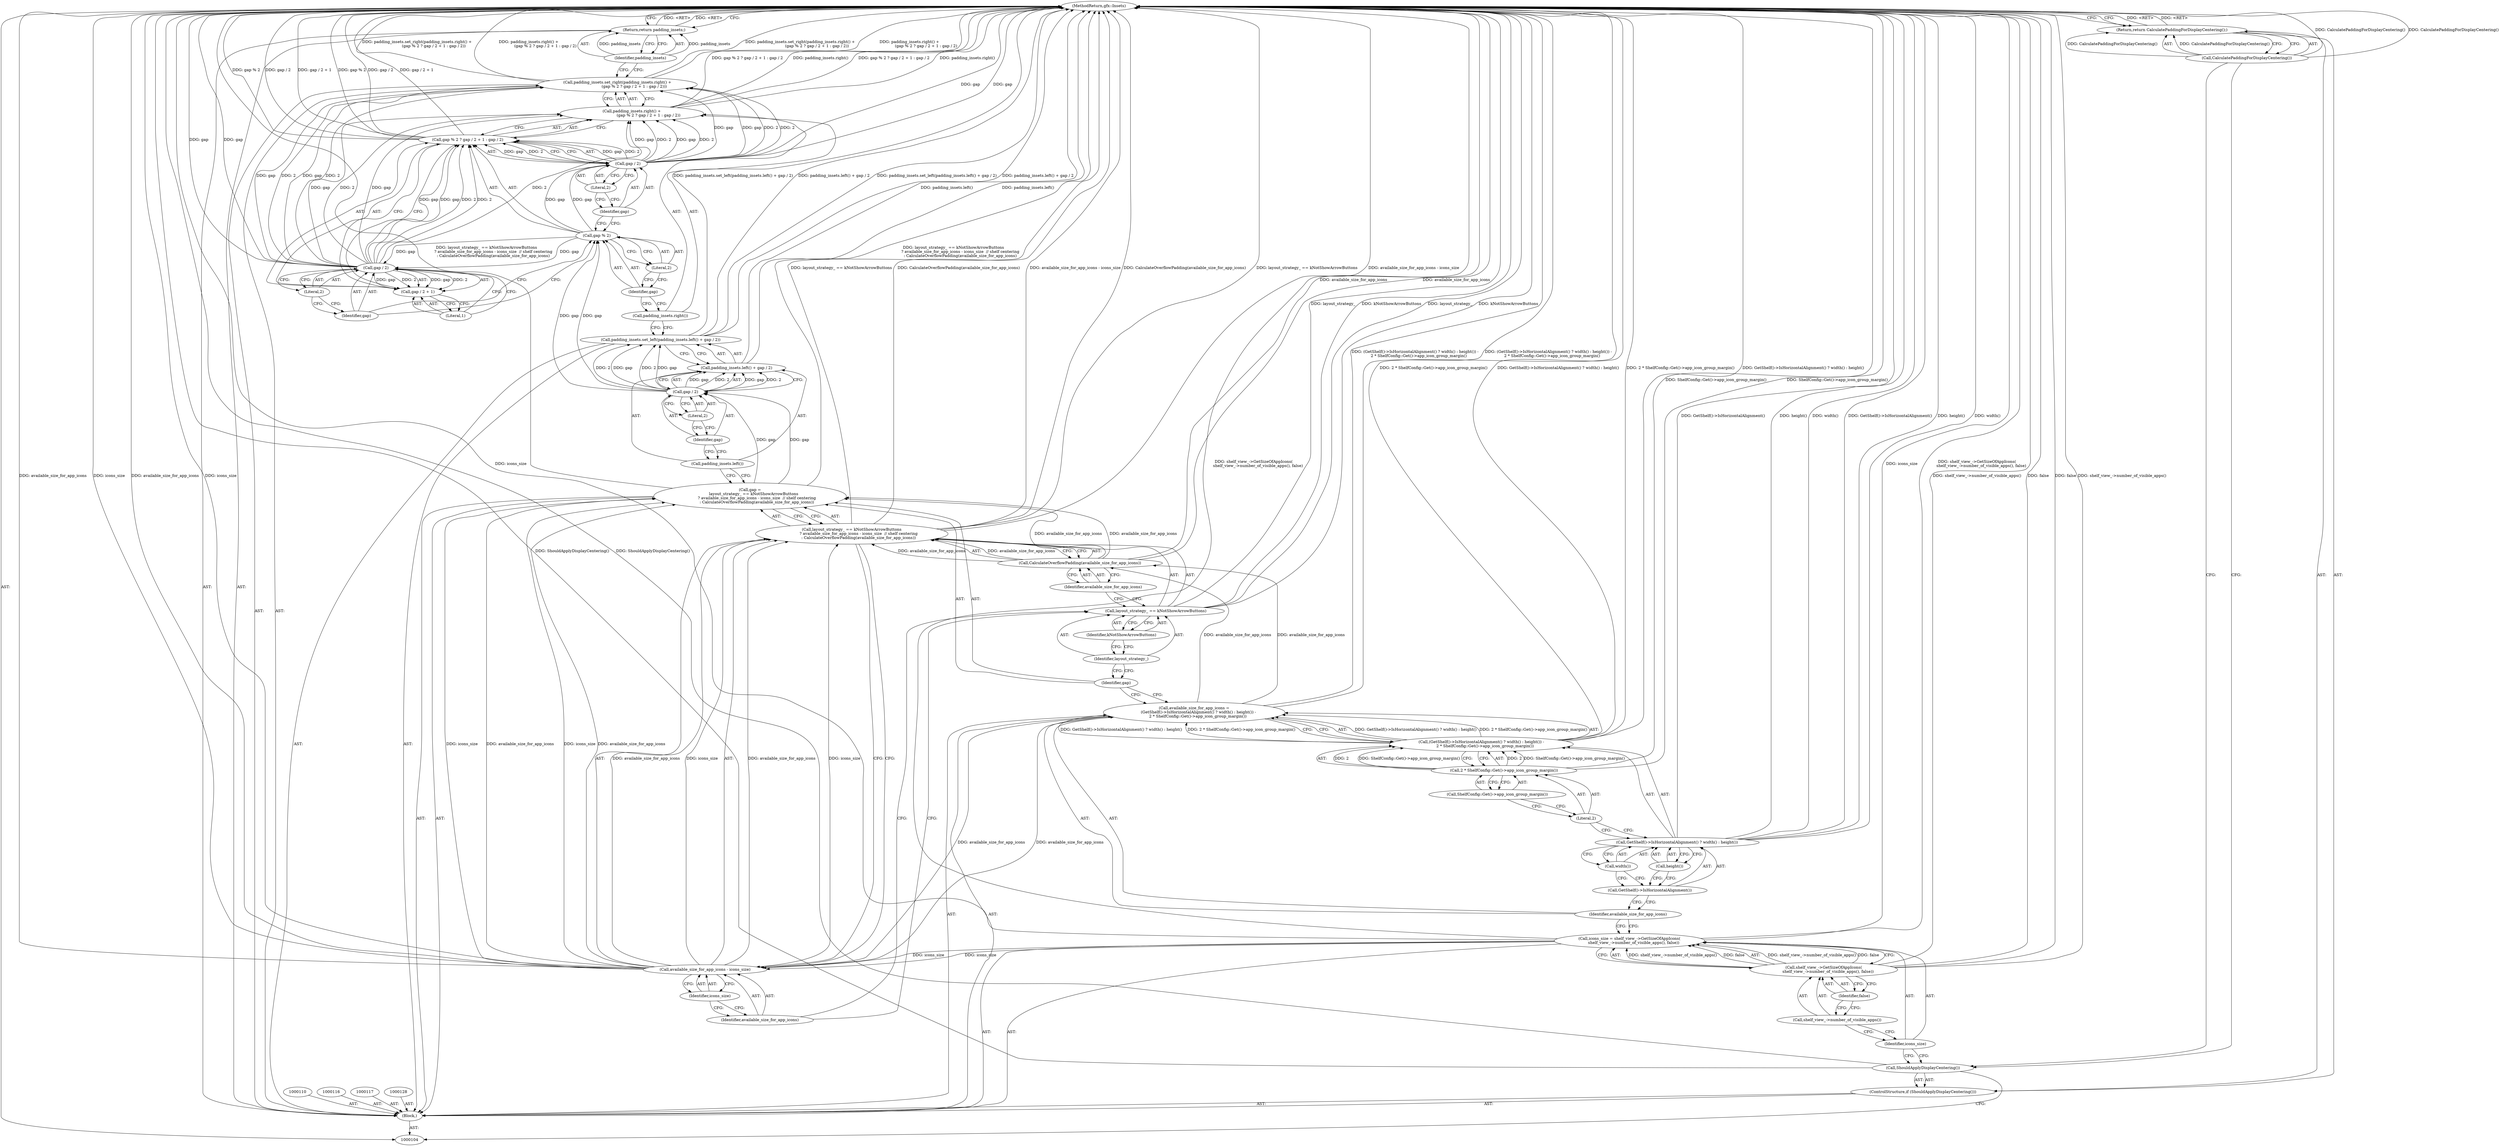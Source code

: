 digraph "1_Chrome_dfd28b1909358445e838fb0fdf3995c77a420aa8" {
"1000163" [label="(MethodReturn,gfx::Insets)"];
"1000105" [label="(Block,)"];
"1000118" [label="(Call,available_size_for_app_icons =\n       (GetShelf()->IsHorizontalAlignment() ? width() : height()) -\n      2 * ShelfConfig::Get()->app_icon_group_margin())"];
"1000119" [label="(Identifier,available_size_for_app_icons)"];
"1000123" [label="(Call,width())"];
"1000124" [label="(Call,height())"];
"1000120" [label="(Call,(GetShelf()->IsHorizontalAlignment() ? width() : height()) -\n      2 * ShelfConfig::Get()->app_icon_group_margin())"];
"1000121" [label="(Call,GetShelf()->IsHorizontalAlignment() ? width() : height())"];
"1000122" [label="(Call,GetShelf()->IsHorizontalAlignment())"];
"1000127" [label="(Call,ShelfConfig::Get()->app_icon_group_margin())"];
"1000125" [label="(Call,2 * ShelfConfig::Get()->app_icon_group_margin())"];
"1000126" [label="(Literal,2)"];
"1000129" [label="(Call,gap =\n      layout_strategy_ == kNotShowArrowButtons\n           ? available_size_for_app_icons - icons_size  // shelf centering\n           : CalculateOverflowPadding(available_size_for_app_icons))"];
"1000130" [label="(Identifier,gap)"];
"1000134" [label="(Identifier,kNotShowArrowButtons)"];
"1000131" [label="(Call,layout_strategy_ == kNotShowArrowButtons\n           ? available_size_for_app_icons - icons_size  // shelf centering\n           : CalculateOverflowPadding(available_size_for_app_icons))"];
"1000132" [label="(Call,layout_strategy_ == kNotShowArrowButtons)"];
"1000133" [label="(Identifier,layout_strategy_)"];
"1000135" [label="(Call,available_size_for_app_icons - icons_size)"];
"1000136" [label="(Identifier,available_size_for_app_icons)"];
"1000137" [label="(Identifier,icons_size)"];
"1000138" [label="(Call,CalculateOverflowPadding(available_size_for_app_icons))"];
"1000139" [label="(Identifier,available_size_for_app_icons)"];
"1000106" [label="(ControlStructure,if (ShouldApplyDisplayCentering()))"];
"1000107" [label="(Call,ShouldApplyDisplayCentering())"];
"1000140" [label="(Call,padding_insets.set_left(padding_insets.left() + gap / 2))"];
"1000141" [label="(Call,padding_insets.left() + gap / 2)"];
"1000142" [label="(Call,padding_insets.left())"];
"1000143" [label="(Call,gap / 2)"];
"1000144" [label="(Identifier,gap)"];
"1000145" [label="(Literal,2)"];
"1000146" [label="(Call,padding_insets.set_right(padding_insets.right() +\n                           (gap % 2 ? gap / 2 + 1 : gap / 2)))"];
"1000147" [label="(Call,padding_insets.right() +\n                           (gap % 2 ? gap / 2 + 1 : gap / 2))"];
"1000148" [label="(Call,padding_insets.right())"];
"1000149" [label="(Call,gap % 2 ? gap / 2 + 1 : gap / 2)"];
"1000150" [label="(Call,gap % 2)"];
"1000151" [label="(Identifier,gap)"];
"1000152" [label="(Literal,2)"];
"1000153" [label="(Call,gap / 2 + 1)"];
"1000154" [label="(Call,gap / 2)"];
"1000155" [label="(Identifier,gap)"];
"1000156" [label="(Literal,2)"];
"1000157" [label="(Literal,1)"];
"1000158" [label="(Call,gap / 2)"];
"1000159" [label="(Identifier,gap)"];
"1000160" [label="(Literal,2)"];
"1000162" [label="(Identifier,padding_insets)"];
"1000161" [label="(Return,return padding_insets;)"];
"1000109" [label="(Call,CalculatePaddingForDisplayCentering())"];
"1000108" [label="(Return,return CalculatePaddingForDisplayCentering();)"];
"1000111" [label="(Call,icons_size = shelf_view_->GetSizeOfAppIcons(\n       shelf_view_->number_of_visible_apps(), false))"];
"1000112" [label="(Identifier,icons_size)"];
"1000113" [label="(Call,shelf_view_->GetSizeOfAppIcons(\n       shelf_view_->number_of_visible_apps(), false))"];
"1000115" [label="(Identifier,false)"];
"1000114" [label="(Call,shelf_view_->number_of_visible_apps())"];
"1000163" -> "1000104"  [label="AST: "];
"1000163" -> "1000108"  [label="CFG: "];
"1000163" -> "1000161"  [label="CFG: "];
"1000161" -> "1000163"  [label="DDG: <RET>"];
"1000108" -> "1000163"  [label="DDG: <RET>"];
"1000158" -> "1000163"  [label="DDG: gap"];
"1000141" -> "1000163"  [label="DDG: padding_insets.left()"];
"1000120" -> "1000163"  [label="DDG: 2 * ShelfConfig::Get()->app_icon_group_margin()"];
"1000120" -> "1000163"  [label="DDG: GetShelf()->IsHorizontalAlignment() ? width() : height()"];
"1000107" -> "1000163"  [label="DDG: ShouldApplyDisplayCentering()"];
"1000113" -> "1000163"  [label="DDG: shelf_view_->number_of_visible_apps()"];
"1000113" -> "1000163"  [label="DDG: false"];
"1000140" -> "1000163"  [label="DDG: padding_insets.set_left(padding_insets.left() + gap / 2)"];
"1000140" -> "1000163"  [label="DDG: padding_insets.left() + gap / 2"];
"1000149" -> "1000163"  [label="DDG: gap % 2"];
"1000149" -> "1000163"  [label="DDG: gap / 2"];
"1000149" -> "1000163"  [label="DDG: gap / 2 + 1"];
"1000131" -> "1000163"  [label="DDG: CalculateOverflowPadding(available_size_for_app_icons)"];
"1000131" -> "1000163"  [label="DDG: layout_strategy_ == kNotShowArrowButtons"];
"1000131" -> "1000163"  [label="DDG: available_size_for_app_icons - icons_size"];
"1000146" -> "1000163"  [label="DDG: padding_insets.set_right(padding_insets.right() +\n                           (gap % 2 ? gap / 2 + 1 : gap / 2))"];
"1000146" -> "1000163"  [label="DDG: padding_insets.right() +\n                           (gap % 2 ? gap / 2 + 1 : gap / 2)"];
"1000121" -> "1000163"  [label="DDG: width()"];
"1000121" -> "1000163"  [label="DDG: GetShelf()->IsHorizontalAlignment()"];
"1000121" -> "1000163"  [label="DDG: height()"];
"1000138" -> "1000163"  [label="DDG: available_size_for_app_icons"];
"1000154" -> "1000163"  [label="DDG: gap"];
"1000132" -> "1000163"  [label="DDG: kNotShowArrowButtons"];
"1000132" -> "1000163"  [label="DDG: layout_strategy_"];
"1000147" -> "1000163"  [label="DDG: gap % 2 ? gap / 2 + 1 : gap / 2"];
"1000147" -> "1000163"  [label="DDG: padding_insets.right()"];
"1000125" -> "1000163"  [label="DDG: ShelfConfig::Get()->app_icon_group_margin()"];
"1000111" -> "1000163"  [label="DDG: icons_size"];
"1000111" -> "1000163"  [label="DDG: shelf_view_->GetSizeOfAppIcons(\n       shelf_view_->number_of_visible_apps(), false)"];
"1000118" -> "1000163"  [label="DDG: (GetShelf()->IsHorizontalAlignment() ? width() : height()) -\n      2 * ShelfConfig::Get()->app_icon_group_margin()"];
"1000135" -> "1000163"  [label="DDG: available_size_for_app_icons"];
"1000135" -> "1000163"  [label="DDG: icons_size"];
"1000109" -> "1000163"  [label="DDG: CalculatePaddingForDisplayCentering()"];
"1000129" -> "1000163"  [label="DDG: layout_strategy_ == kNotShowArrowButtons\n           ? available_size_for_app_icons - icons_size  // shelf centering\n           : CalculateOverflowPadding(available_size_for_app_icons)"];
"1000105" -> "1000104"  [label="AST: "];
"1000106" -> "1000105"  [label="AST: "];
"1000110" -> "1000105"  [label="AST: "];
"1000111" -> "1000105"  [label="AST: "];
"1000116" -> "1000105"  [label="AST: "];
"1000117" -> "1000105"  [label="AST: "];
"1000118" -> "1000105"  [label="AST: "];
"1000128" -> "1000105"  [label="AST: "];
"1000129" -> "1000105"  [label="AST: "];
"1000140" -> "1000105"  [label="AST: "];
"1000146" -> "1000105"  [label="AST: "];
"1000161" -> "1000105"  [label="AST: "];
"1000118" -> "1000105"  [label="AST: "];
"1000118" -> "1000120"  [label="CFG: "];
"1000119" -> "1000118"  [label="AST: "];
"1000120" -> "1000118"  [label="AST: "];
"1000130" -> "1000118"  [label="CFG: "];
"1000118" -> "1000163"  [label="DDG: (GetShelf()->IsHorizontalAlignment() ? width() : height()) -\n      2 * ShelfConfig::Get()->app_icon_group_margin()"];
"1000120" -> "1000118"  [label="DDG: GetShelf()->IsHorizontalAlignment() ? width() : height()"];
"1000120" -> "1000118"  [label="DDG: 2 * ShelfConfig::Get()->app_icon_group_margin()"];
"1000118" -> "1000135"  [label="DDG: available_size_for_app_icons"];
"1000118" -> "1000138"  [label="DDG: available_size_for_app_icons"];
"1000119" -> "1000118"  [label="AST: "];
"1000119" -> "1000111"  [label="CFG: "];
"1000122" -> "1000119"  [label="CFG: "];
"1000123" -> "1000121"  [label="AST: "];
"1000123" -> "1000122"  [label="CFG: "];
"1000121" -> "1000123"  [label="CFG: "];
"1000124" -> "1000121"  [label="AST: "];
"1000124" -> "1000122"  [label="CFG: "];
"1000121" -> "1000124"  [label="CFG: "];
"1000120" -> "1000118"  [label="AST: "];
"1000120" -> "1000125"  [label="CFG: "];
"1000121" -> "1000120"  [label="AST: "];
"1000125" -> "1000120"  [label="AST: "];
"1000118" -> "1000120"  [label="CFG: "];
"1000120" -> "1000163"  [label="DDG: 2 * ShelfConfig::Get()->app_icon_group_margin()"];
"1000120" -> "1000163"  [label="DDG: GetShelf()->IsHorizontalAlignment() ? width() : height()"];
"1000120" -> "1000118"  [label="DDG: GetShelf()->IsHorizontalAlignment() ? width() : height()"];
"1000120" -> "1000118"  [label="DDG: 2 * ShelfConfig::Get()->app_icon_group_margin()"];
"1000125" -> "1000120"  [label="DDG: 2"];
"1000125" -> "1000120"  [label="DDG: ShelfConfig::Get()->app_icon_group_margin()"];
"1000121" -> "1000120"  [label="AST: "];
"1000121" -> "1000123"  [label="CFG: "];
"1000121" -> "1000124"  [label="CFG: "];
"1000122" -> "1000121"  [label="AST: "];
"1000123" -> "1000121"  [label="AST: "];
"1000124" -> "1000121"  [label="AST: "];
"1000126" -> "1000121"  [label="CFG: "];
"1000121" -> "1000163"  [label="DDG: width()"];
"1000121" -> "1000163"  [label="DDG: GetShelf()->IsHorizontalAlignment()"];
"1000121" -> "1000163"  [label="DDG: height()"];
"1000122" -> "1000121"  [label="AST: "];
"1000122" -> "1000119"  [label="CFG: "];
"1000123" -> "1000122"  [label="CFG: "];
"1000124" -> "1000122"  [label="CFG: "];
"1000127" -> "1000125"  [label="AST: "];
"1000127" -> "1000126"  [label="CFG: "];
"1000125" -> "1000127"  [label="CFG: "];
"1000125" -> "1000120"  [label="AST: "];
"1000125" -> "1000127"  [label="CFG: "];
"1000126" -> "1000125"  [label="AST: "];
"1000127" -> "1000125"  [label="AST: "];
"1000120" -> "1000125"  [label="CFG: "];
"1000125" -> "1000163"  [label="DDG: ShelfConfig::Get()->app_icon_group_margin()"];
"1000125" -> "1000120"  [label="DDG: 2"];
"1000125" -> "1000120"  [label="DDG: ShelfConfig::Get()->app_icon_group_margin()"];
"1000126" -> "1000125"  [label="AST: "];
"1000126" -> "1000121"  [label="CFG: "];
"1000127" -> "1000126"  [label="CFG: "];
"1000129" -> "1000105"  [label="AST: "];
"1000129" -> "1000131"  [label="CFG: "];
"1000130" -> "1000129"  [label="AST: "];
"1000131" -> "1000129"  [label="AST: "];
"1000142" -> "1000129"  [label="CFG: "];
"1000129" -> "1000163"  [label="DDG: layout_strategy_ == kNotShowArrowButtons\n           ? available_size_for_app_icons - icons_size  // shelf centering\n           : CalculateOverflowPadding(available_size_for_app_icons)"];
"1000135" -> "1000129"  [label="DDG: available_size_for_app_icons"];
"1000135" -> "1000129"  [label="DDG: icons_size"];
"1000138" -> "1000129"  [label="DDG: available_size_for_app_icons"];
"1000129" -> "1000143"  [label="DDG: gap"];
"1000130" -> "1000129"  [label="AST: "];
"1000130" -> "1000118"  [label="CFG: "];
"1000133" -> "1000130"  [label="CFG: "];
"1000134" -> "1000132"  [label="AST: "];
"1000134" -> "1000133"  [label="CFG: "];
"1000132" -> "1000134"  [label="CFG: "];
"1000131" -> "1000129"  [label="AST: "];
"1000131" -> "1000135"  [label="CFG: "];
"1000131" -> "1000138"  [label="CFG: "];
"1000132" -> "1000131"  [label="AST: "];
"1000135" -> "1000131"  [label="AST: "];
"1000138" -> "1000131"  [label="AST: "];
"1000129" -> "1000131"  [label="CFG: "];
"1000131" -> "1000163"  [label="DDG: CalculateOverflowPadding(available_size_for_app_icons)"];
"1000131" -> "1000163"  [label="DDG: layout_strategy_ == kNotShowArrowButtons"];
"1000131" -> "1000163"  [label="DDG: available_size_for_app_icons - icons_size"];
"1000135" -> "1000131"  [label="DDG: available_size_for_app_icons"];
"1000135" -> "1000131"  [label="DDG: icons_size"];
"1000138" -> "1000131"  [label="DDG: available_size_for_app_icons"];
"1000132" -> "1000131"  [label="AST: "];
"1000132" -> "1000134"  [label="CFG: "];
"1000133" -> "1000132"  [label="AST: "];
"1000134" -> "1000132"  [label="AST: "];
"1000136" -> "1000132"  [label="CFG: "];
"1000139" -> "1000132"  [label="CFG: "];
"1000132" -> "1000163"  [label="DDG: kNotShowArrowButtons"];
"1000132" -> "1000163"  [label="DDG: layout_strategy_"];
"1000133" -> "1000132"  [label="AST: "];
"1000133" -> "1000130"  [label="CFG: "];
"1000134" -> "1000133"  [label="CFG: "];
"1000135" -> "1000131"  [label="AST: "];
"1000135" -> "1000137"  [label="CFG: "];
"1000136" -> "1000135"  [label="AST: "];
"1000137" -> "1000135"  [label="AST: "];
"1000131" -> "1000135"  [label="CFG: "];
"1000135" -> "1000163"  [label="DDG: available_size_for_app_icons"];
"1000135" -> "1000163"  [label="DDG: icons_size"];
"1000135" -> "1000129"  [label="DDG: available_size_for_app_icons"];
"1000135" -> "1000129"  [label="DDG: icons_size"];
"1000135" -> "1000131"  [label="DDG: available_size_for_app_icons"];
"1000135" -> "1000131"  [label="DDG: icons_size"];
"1000118" -> "1000135"  [label="DDG: available_size_for_app_icons"];
"1000111" -> "1000135"  [label="DDG: icons_size"];
"1000136" -> "1000135"  [label="AST: "];
"1000136" -> "1000132"  [label="CFG: "];
"1000137" -> "1000136"  [label="CFG: "];
"1000137" -> "1000135"  [label="AST: "];
"1000137" -> "1000136"  [label="CFG: "];
"1000135" -> "1000137"  [label="CFG: "];
"1000138" -> "1000131"  [label="AST: "];
"1000138" -> "1000139"  [label="CFG: "];
"1000139" -> "1000138"  [label="AST: "];
"1000131" -> "1000138"  [label="CFG: "];
"1000138" -> "1000163"  [label="DDG: available_size_for_app_icons"];
"1000138" -> "1000129"  [label="DDG: available_size_for_app_icons"];
"1000138" -> "1000131"  [label="DDG: available_size_for_app_icons"];
"1000118" -> "1000138"  [label="DDG: available_size_for_app_icons"];
"1000139" -> "1000138"  [label="AST: "];
"1000139" -> "1000132"  [label="CFG: "];
"1000138" -> "1000139"  [label="CFG: "];
"1000106" -> "1000105"  [label="AST: "];
"1000107" -> "1000106"  [label="AST: "];
"1000108" -> "1000106"  [label="AST: "];
"1000107" -> "1000106"  [label="AST: "];
"1000107" -> "1000104"  [label="CFG: "];
"1000109" -> "1000107"  [label="CFG: "];
"1000112" -> "1000107"  [label="CFG: "];
"1000107" -> "1000163"  [label="DDG: ShouldApplyDisplayCentering()"];
"1000140" -> "1000105"  [label="AST: "];
"1000140" -> "1000141"  [label="CFG: "];
"1000141" -> "1000140"  [label="AST: "];
"1000148" -> "1000140"  [label="CFG: "];
"1000140" -> "1000163"  [label="DDG: padding_insets.set_left(padding_insets.left() + gap / 2)"];
"1000140" -> "1000163"  [label="DDG: padding_insets.left() + gap / 2"];
"1000143" -> "1000140"  [label="DDG: gap"];
"1000143" -> "1000140"  [label="DDG: 2"];
"1000141" -> "1000140"  [label="AST: "];
"1000141" -> "1000143"  [label="CFG: "];
"1000142" -> "1000141"  [label="AST: "];
"1000143" -> "1000141"  [label="AST: "];
"1000140" -> "1000141"  [label="CFG: "];
"1000141" -> "1000163"  [label="DDG: padding_insets.left()"];
"1000143" -> "1000141"  [label="DDG: gap"];
"1000143" -> "1000141"  [label="DDG: 2"];
"1000142" -> "1000141"  [label="AST: "];
"1000142" -> "1000129"  [label="CFG: "];
"1000144" -> "1000142"  [label="CFG: "];
"1000143" -> "1000141"  [label="AST: "];
"1000143" -> "1000145"  [label="CFG: "];
"1000144" -> "1000143"  [label="AST: "];
"1000145" -> "1000143"  [label="AST: "];
"1000141" -> "1000143"  [label="CFG: "];
"1000143" -> "1000140"  [label="DDG: gap"];
"1000143" -> "1000140"  [label="DDG: 2"];
"1000143" -> "1000141"  [label="DDG: gap"];
"1000143" -> "1000141"  [label="DDG: 2"];
"1000129" -> "1000143"  [label="DDG: gap"];
"1000143" -> "1000150"  [label="DDG: gap"];
"1000144" -> "1000143"  [label="AST: "];
"1000144" -> "1000142"  [label="CFG: "];
"1000145" -> "1000144"  [label="CFG: "];
"1000145" -> "1000143"  [label="AST: "];
"1000145" -> "1000144"  [label="CFG: "];
"1000143" -> "1000145"  [label="CFG: "];
"1000146" -> "1000105"  [label="AST: "];
"1000146" -> "1000147"  [label="CFG: "];
"1000147" -> "1000146"  [label="AST: "];
"1000162" -> "1000146"  [label="CFG: "];
"1000146" -> "1000163"  [label="DDG: padding_insets.set_right(padding_insets.right() +\n                           (gap % 2 ? gap / 2 + 1 : gap / 2))"];
"1000146" -> "1000163"  [label="DDG: padding_insets.right() +\n                           (gap % 2 ? gap / 2 + 1 : gap / 2)"];
"1000154" -> "1000146"  [label="DDG: gap"];
"1000154" -> "1000146"  [label="DDG: 2"];
"1000158" -> "1000146"  [label="DDG: gap"];
"1000158" -> "1000146"  [label="DDG: 2"];
"1000147" -> "1000146"  [label="AST: "];
"1000147" -> "1000149"  [label="CFG: "];
"1000148" -> "1000147"  [label="AST: "];
"1000149" -> "1000147"  [label="AST: "];
"1000146" -> "1000147"  [label="CFG: "];
"1000147" -> "1000163"  [label="DDG: gap % 2 ? gap / 2 + 1 : gap / 2"];
"1000147" -> "1000163"  [label="DDG: padding_insets.right()"];
"1000154" -> "1000147"  [label="DDG: gap"];
"1000154" -> "1000147"  [label="DDG: 2"];
"1000158" -> "1000147"  [label="DDG: gap"];
"1000158" -> "1000147"  [label="DDG: 2"];
"1000148" -> "1000147"  [label="AST: "];
"1000148" -> "1000140"  [label="CFG: "];
"1000151" -> "1000148"  [label="CFG: "];
"1000149" -> "1000147"  [label="AST: "];
"1000149" -> "1000153"  [label="CFG: "];
"1000149" -> "1000158"  [label="CFG: "];
"1000150" -> "1000149"  [label="AST: "];
"1000153" -> "1000149"  [label="AST: "];
"1000158" -> "1000149"  [label="AST: "];
"1000147" -> "1000149"  [label="CFG: "];
"1000149" -> "1000163"  [label="DDG: gap % 2"];
"1000149" -> "1000163"  [label="DDG: gap / 2"];
"1000149" -> "1000163"  [label="DDG: gap / 2 + 1"];
"1000154" -> "1000149"  [label="DDG: gap"];
"1000154" -> "1000149"  [label="DDG: 2"];
"1000158" -> "1000149"  [label="DDG: gap"];
"1000158" -> "1000149"  [label="DDG: 2"];
"1000150" -> "1000149"  [label="AST: "];
"1000150" -> "1000152"  [label="CFG: "];
"1000151" -> "1000150"  [label="AST: "];
"1000152" -> "1000150"  [label="AST: "];
"1000155" -> "1000150"  [label="CFG: "];
"1000159" -> "1000150"  [label="CFG: "];
"1000143" -> "1000150"  [label="DDG: gap"];
"1000150" -> "1000154"  [label="DDG: gap"];
"1000150" -> "1000158"  [label="DDG: gap"];
"1000151" -> "1000150"  [label="AST: "];
"1000151" -> "1000148"  [label="CFG: "];
"1000152" -> "1000151"  [label="CFG: "];
"1000152" -> "1000150"  [label="AST: "];
"1000152" -> "1000151"  [label="CFG: "];
"1000150" -> "1000152"  [label="CFG: "];
"1000153" -> "1000149"  [label="AST: "];
"1000153" -> "1000157"  [label="CFG: "];
"1000154" -> "1000153"  [label="AST: "];
"1000157" -> "1000153"  [label="AST: "];
"1000149" -> "1000153"  [label="CFG: "];
"1000154" -> "1000153"  [label="DDG: gap"];
"1000154" -> "1000153"  [label="DDG: 2"];
"1000154" -> "1000153"  [label="AST: "];
"1000154" -> "1000156"  [label="CFG: "];
"1000155" -> "1000154"  [label="AST: "];
"1000156" -> "1000154"  [label="AST: "];
"1000157" -> "1000154"  [label="CFG: "];
"1000154" -> "1000163"  [label="DDG: gap"];
"1000154" -> "1000146"  [label="DDG: gap"];
"1000154" -> "1000146"  [label="DDG: 2"];
"1000154" -> "1000147"  [label="DDG: gap"];
"1000154" -> "1000147"  [label="DDG: 2"];
"1000154" -> "1000149"  [label="DDG: gap"];
"1000154" -> "1000149"  [label="DDG: 2"];
"1000154" -> "1000153"  [label="DDG: gap"];
"1000154" -> "1000153"  [label="DDG: 2"];
"1000150" -> "1000154"  [label="DDG: gap"];
"1000155" -> "1000154"  [label="AST: "];
"1000155" -> "1000150"  [label="CFG: "];
"1000156" -> "1000155"  [label="CFG: "];
"1000156" -> "1000154"  [label="AST: "];
"1000156" -> "1000155"  [label="CFG: "];
"1000154" -> "1000156"  [label="CFG: "];
"1000157" -> "1000153"  [label="AST: "];
"1000157" -> "1000154"  [label="CFG: "];
"1000153" -> "1000157"  [label="CFG: "];
"1000158" -> "1000149"  [label="AST: "];
"1000158" -> "1000160"  [label="CFG: "];
"1000159" -> "1000158"  [label="AST: "];
"1000160" -> "1000158"  [label="AST: "];
"1000149" -> "1000158"  [label="CFG: "];
"1000158" -> "1000163"  [label="DDG: gap"];
"1000158" -> "1000146"  [label="DDG: gap"];
"1000158" -> "1000146"  [label="DDG: 2"];
"1000158" -> "1000147"  [label="DDG: gap"];
"1000158" -> "1000147"  [label="DDG: 2"];
"1000158" -> "1000149"  [label="DDG: gap"];
"1000158" -> "1000149"  [label="DDG: 2"];
"1000150" -> "1000158"  [label="DDG: gap"];
"1000159" -> "1000158"  [label="AST: "];
"1000159" -> "1000150"  [label="CFG: "];
"1000160" -> "1000159"  [label="CFG: "];
"1000160" -> "1000158"  [label="AST: "];
"1000160" -> "1000159"  [label="CFG: "];
"1000158" -> "1000160"  [label="CFG: "];
"1000162" -> "1000161"  [label="AST: "];
"1000162" -> "1000146"  [label="CFG: "];
"1000161" -> "1000162"  [label="CFG: "];
"1000162" -> "1000161"  [label="DDG: padding_insets"];
"1000161" -> "1000105"  [label="AST: "];
"1000161" -> "1000162"  [label="CFG: "];
"1000162" -> "1000161"  [label="AST: "];
"1000163" -> "1000161"  [label="CFG: "];
"1000161" -> "1000163"  [label="DDG: <RET>"];
"1000162" -> "1000161"  [label="DDG: padding_insets"];
"1000109" -> "1000108"  [label="AST: "];
"1000109" -> "1000107"  [label="CFG: "];
"1000108" -> "1000109"  [label="CFG: "];
"1000109" -> "1000163"  [label="DDG: CalculatePaddingForDisplayCentering()"];
"1000109" -> "1000108"  [label="DDG: CalculatePaddingForDisplayCentering()"];
"1000108" -> "1000106"  [label="AST: "];
"1000108" -> "1000109"  [label="CFG: "];
"1000109" -> "1000108"  [label="AST: "];
"1000163" -> "1000108"  [label="CFG: "];
"1000108" -> "1000163"  [label="DDG: <RET>"];
"1000109" -> "1000108"  [label="DDG: CalculatePaddingForDisplayCentering()"];
"1000111" -> "1000105"  [label="AST: "];
"1000111" -> "1000113"  [label="CFG: "];
"1000112" -> "1000111"  [label="AST: "];
"1000113" -> "1000111"  [label="AST: "];
"1000119" -> "1000111"  [label="CFG: "];
"1000111" -> "1000163"  [label="DDG: icons_size"];
"1000111" -> "1000163"  [label="DDG: shelf_view_->GetSizeOfAppIcons(\n       shelf_view_->number_of_visible_apps(), false)"];
"1000113" -> "1000111"  [label="DDG: shelf_view_->number_of_visible_apps()"];
"1000113" -> "1000111"  [label="DDG: false"];
"1000111" -> "1000135"  [label="DDG: icons_size"];
"1000112" -> "1000111"  [label="AST: "];
"1000112" -> "1000107"  [label="CFG: "];
"1000114" -> "1000112"  [label="CFG: "];
"1000113" -> "1000111"  [label="AST: "];
"1000113" -> "1000115"  [label="CFG: "];
"1000114" -> "1000113"  [label="AST: "];
"1000115" -> "1000113"  [label="AST: "];
"1000111" -> "1000113"  [label="CFG: "];
"1000113" -> "1000163"  [label="DDG: shelf_view_->number_of_visible_apps()"];
"1000113" -> "1000163"  [label="DDG: false"];
"1000113" -> "1000111"  [label="DDG: shelf_view_->number_of_visible_apps()"];
"1000113" -> "1000111"  [label="DDG: false"];
"1000115" -> "1000113"  [label="AST: "];
"1000115" -> "1000114"  [label="CFG: "];
"1000113" -> "1000115"  [label="CFG: "];
"1000114" -> "1000113"  [label="AST: "];
"1000114" -> "1000112"  [label="CFG: "];
"1000115" -> "1000114"  [label="CFG: "];
}
